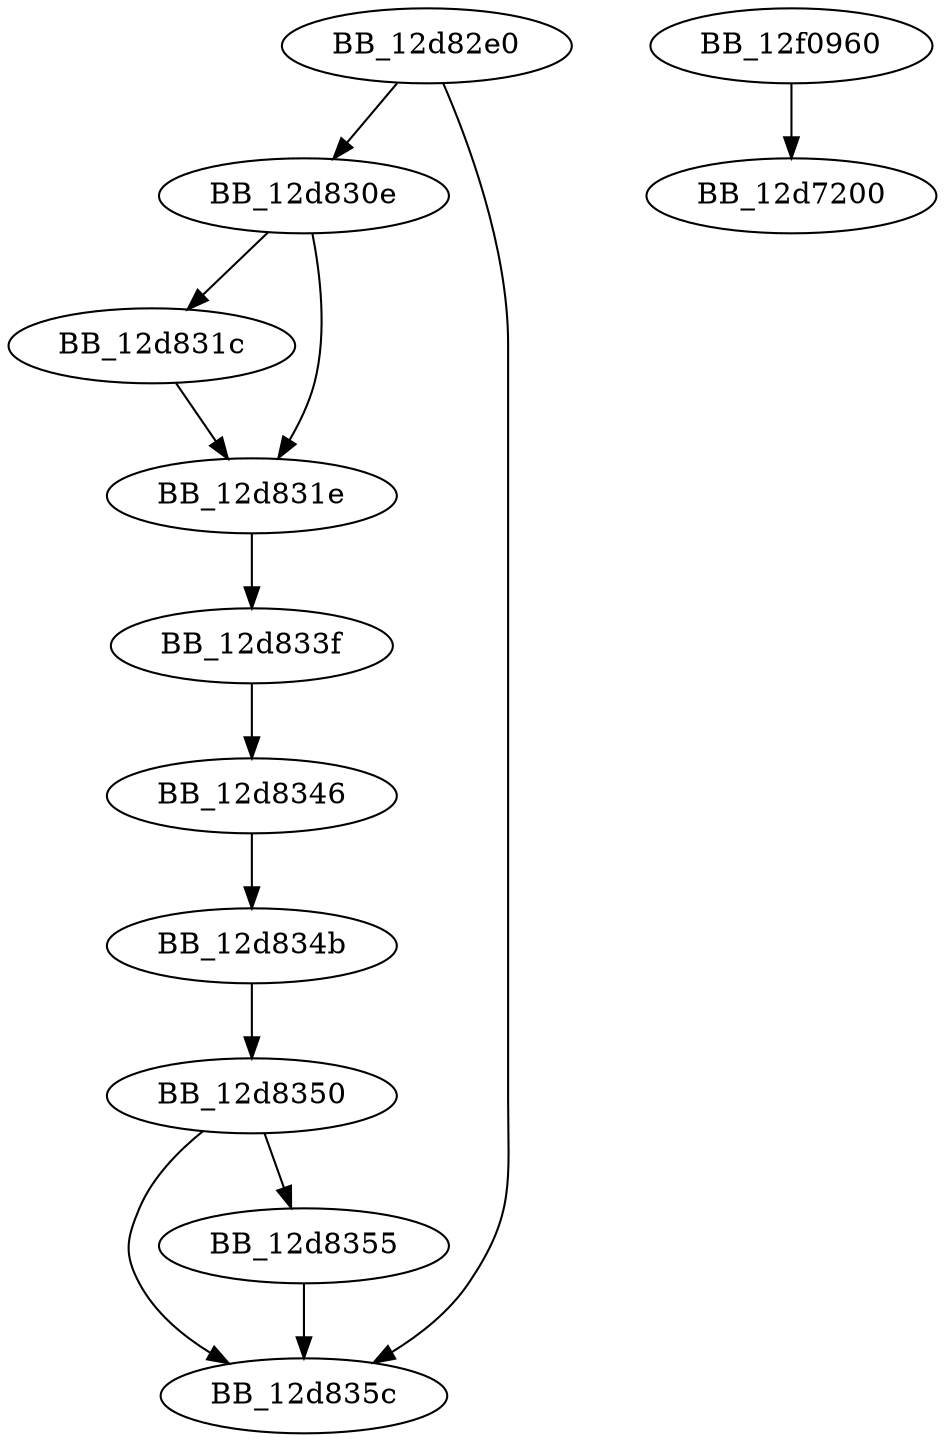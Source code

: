 DiGraph sub_12D82E0{
BB_12d82e0->BB_12d830e
BB_12d82e0->BB_12d835c
BB_12d830e->BB_12d831c
BB_12d830e->BB_12d831e
BB_12d831c->BB_12d831e
BB_12d831e->BB_12d833f
BB_12d833f->BB_12d8346
BB_12d8346->BB_12d834b
BB_12d834b->BB_12d8350
BB_12d8350->BB_12d8355
BB_12d8350->BB_12d835c
BB_12d8355->BB_12d835c
BB_12f0960->BB_12d7200
}
